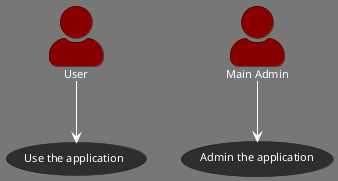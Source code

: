 ' Do not edit
' Theme Gallery
' autogenerated by script
'
@startuml
!theme reddress-darkred
skinparam actorStyle awesome
:User: --> (Use)
"Main Admin" as Admin
"Use the application" as (Use)
Admin --> (Admin the application)
@enduml
